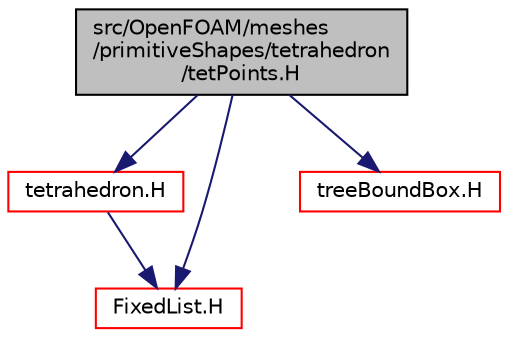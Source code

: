 digraph "src/OpenFOAM/meshes/primitiveShapes/tetrahedron/tetPoints.H"
{
  bgcolor="transparent";
  edge [fontname="Helvetica",fontsize="10",labelfontname="Helvetica",labelfontsize="10"];
  node [fontname="Helvetica",fontsize="10",shape=record];
  Node0 [label="src/OpenFOAM/meshes\l/primitiveShapes/tetrahedron\l/tetPoints.H",height=0.2,width=0.4,color="black", fillcolor="grey75", style="filled", fontcolor="black"];
  Node0 -> Node1 [color="midnightblue",fontsize="10",style="solid",fontname="Helvetica"];
  Node1 [label="tetrahedron.H",height=0.2,width=0.4,color="red",URL="$a12860.html"];
  Node1 -> Node106 [color="midnightblue",fontsize="10",style="solid",fontname="Helvetica"];
  Node106 [label="FixedList.H",height=0.2,width=0.4,color="red",URL="$a09344.html"];
  Node0 -> Node106 [color="midnightblue",fontsize="10",style="solid",fontname="Helvetica"];
  Node0 -> Node148 [color="midnightblue",fontsize="10",style="solid",fontname="Helvetica"];
  Node148 [label="treeBoundBox.H",height=0.2,width=0.4,color="red",URL="$a12896.html"];
}
